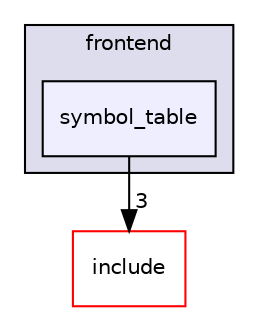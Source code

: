 digraph "src/frontend/symbol_table" {
  compound=true
  node [ fontsize="10", fontname="Helvetica"];
  edge [ labelfontsize="10", labelfontname="Helvetica"];
  subgraph clusterdir_8509b06bafa958d2011203a730bf5778 {
    graph [ bgcolor="#ddddee", pencolor="black", label="frontend" fontname="Helvetica", fontsize="10", URL="dir_8509b06bafa958d2011203a730bf5778.html"]
  dir_57b9f40cfe2278ed690f3d90bafcb8c9 [shape=box, label="symbol_table", style="filled", fillcolor="#eeeeff", pencolor="black", URL="dir_57b9f40cfe2278ed690f3d90bafcb8c9.html"];
  }
  dir_d44c64559bbebec7f509842c48db8b23 [shape=box label="include" fillcolor="white" style="filled" color="red" URL="dir_d44c64559bbebec7f509842c48db8b23.html"];
  dir_57b9f40cfe2278ed690f3d90bafcb8c9->dir_d44c64559bbebec7f509842c48db8b23 [headlabel="3", labeldistance=1.5 headhref="dir_000003_000021.html"];
}
